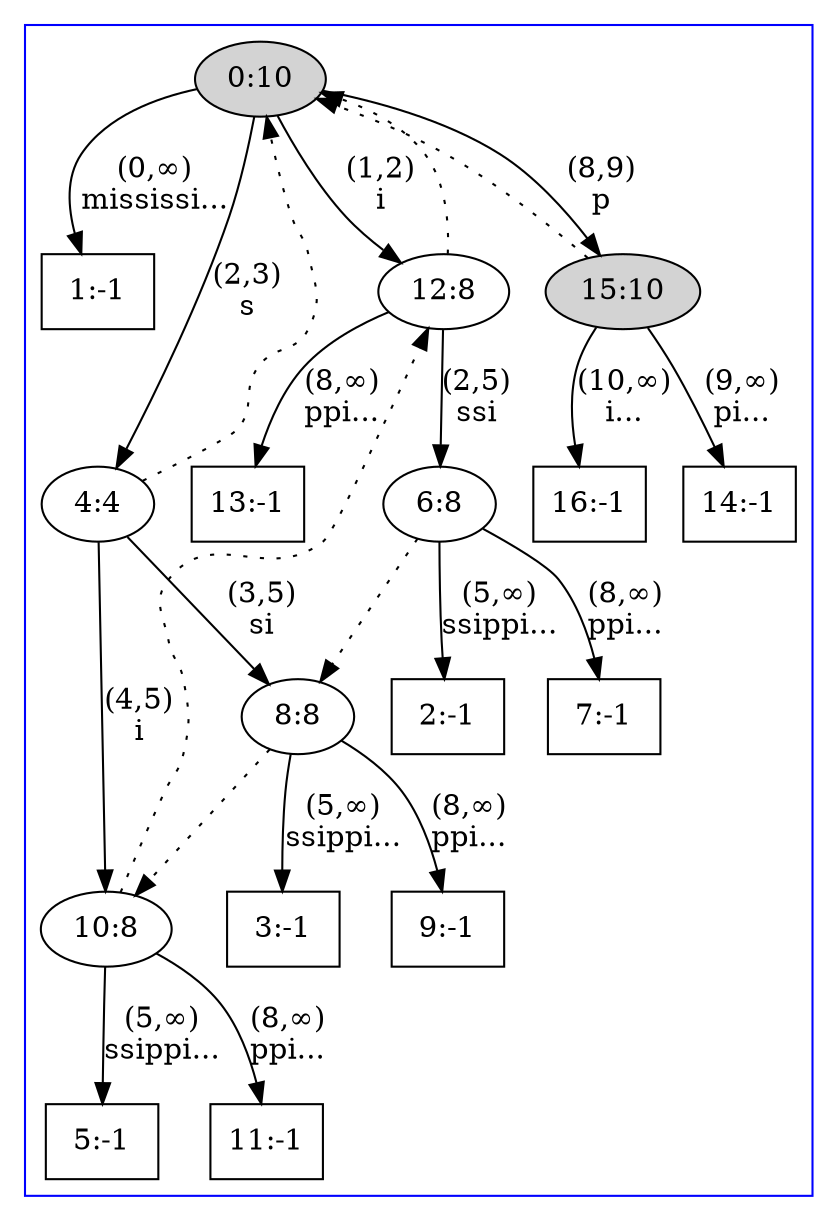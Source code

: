 digraph ST{

	subgraph clusterST0{

		t0n0 [label="0:10",style=filled];
		t0n1 [label="1:-1",shape=box];
		t0n0 -> t0n1 [label="(0,∞)\nmississi...",weight=1];
		t0n12 [label="12:8"];
		t0n6 [label="6:8"];
		t0n2 [label="2:-1",shape=box];
		t0n6 -> t0n2 [label="(5,∞)\nssippi...",weight=1];
		t0n7 [label="7:-1",shape=box];
		t0n6 -> t0n7 [label="(8,∞)\nppi...",weight=1];
		t0n6 -> t0n8 [style=dotted,weight=0];
		t0n12 -> t0n6 [label="(2,5)\nssi",weight=1];
		t0n13 [label="13:-1",shape=box];
		t0n12 -> t0n13 [label="(8,∞)\nppi...",weight=1];
		t0n12 -> t0n0 [style=dotted,weight=0];
		t0n0 -> t0n12 [label="(1,2)\ni",weight=1];
		t0n4 [label="4:4"];
		t0n8 [label="8:8"];
		t0n3 [label="3:-1",shape=box];
		t0n8 -> t0n3 [label="(5,∞)\nssippi...",weight=1];
		t0n9 [label="9:-1",shape=box];
		t0n8 -> t0n9 [label="(8,∞)\nppi...",weight=1];
		t0n8 -> t0n10 [style=dotted,weight=0];
		t0n4 -> t0n8 [label="(3,5)\nsi",weight=1];
		t0n10 [label="10:8"];
		t0n5 [label="5:-1",shape=box];
		t0n10 -> t0n5 [label="(5,∞)\nssippi...",weight=1];
		t0n11 [label="11:-1",shape=box];
		t0n10 -> t0n11 [label="(8,∞)\nppi...",weight=1];
		t0n10 -> t0n12 [style=dotted,weight=0];
		t0n4 -> t0n10 [label="(4,5)\ni",weight=1];
		t0n4 -> t0n0 [style=dotted,weight=0];
		t0n0 -> t0n4 [label="(2,3)\ns",weight=1];
		t0n15 [label="15:10",style=filled];
		t0n14 [label="14:-1",shape=box];
		t0n15 -> t0n14 [label="(9,∞)\npi...",weight=1];
		t0n16 [label="16:-1",shape=box];
		t0n15 -> t0n16 [label="(10,∞)\ni...",weight=1];
		t0n15 -> t0n0 [style=dotted,weight=0];
		t0n0 -> t0n15 [label="(8,9)\np",weight=1];
	color=blue
	}
}
